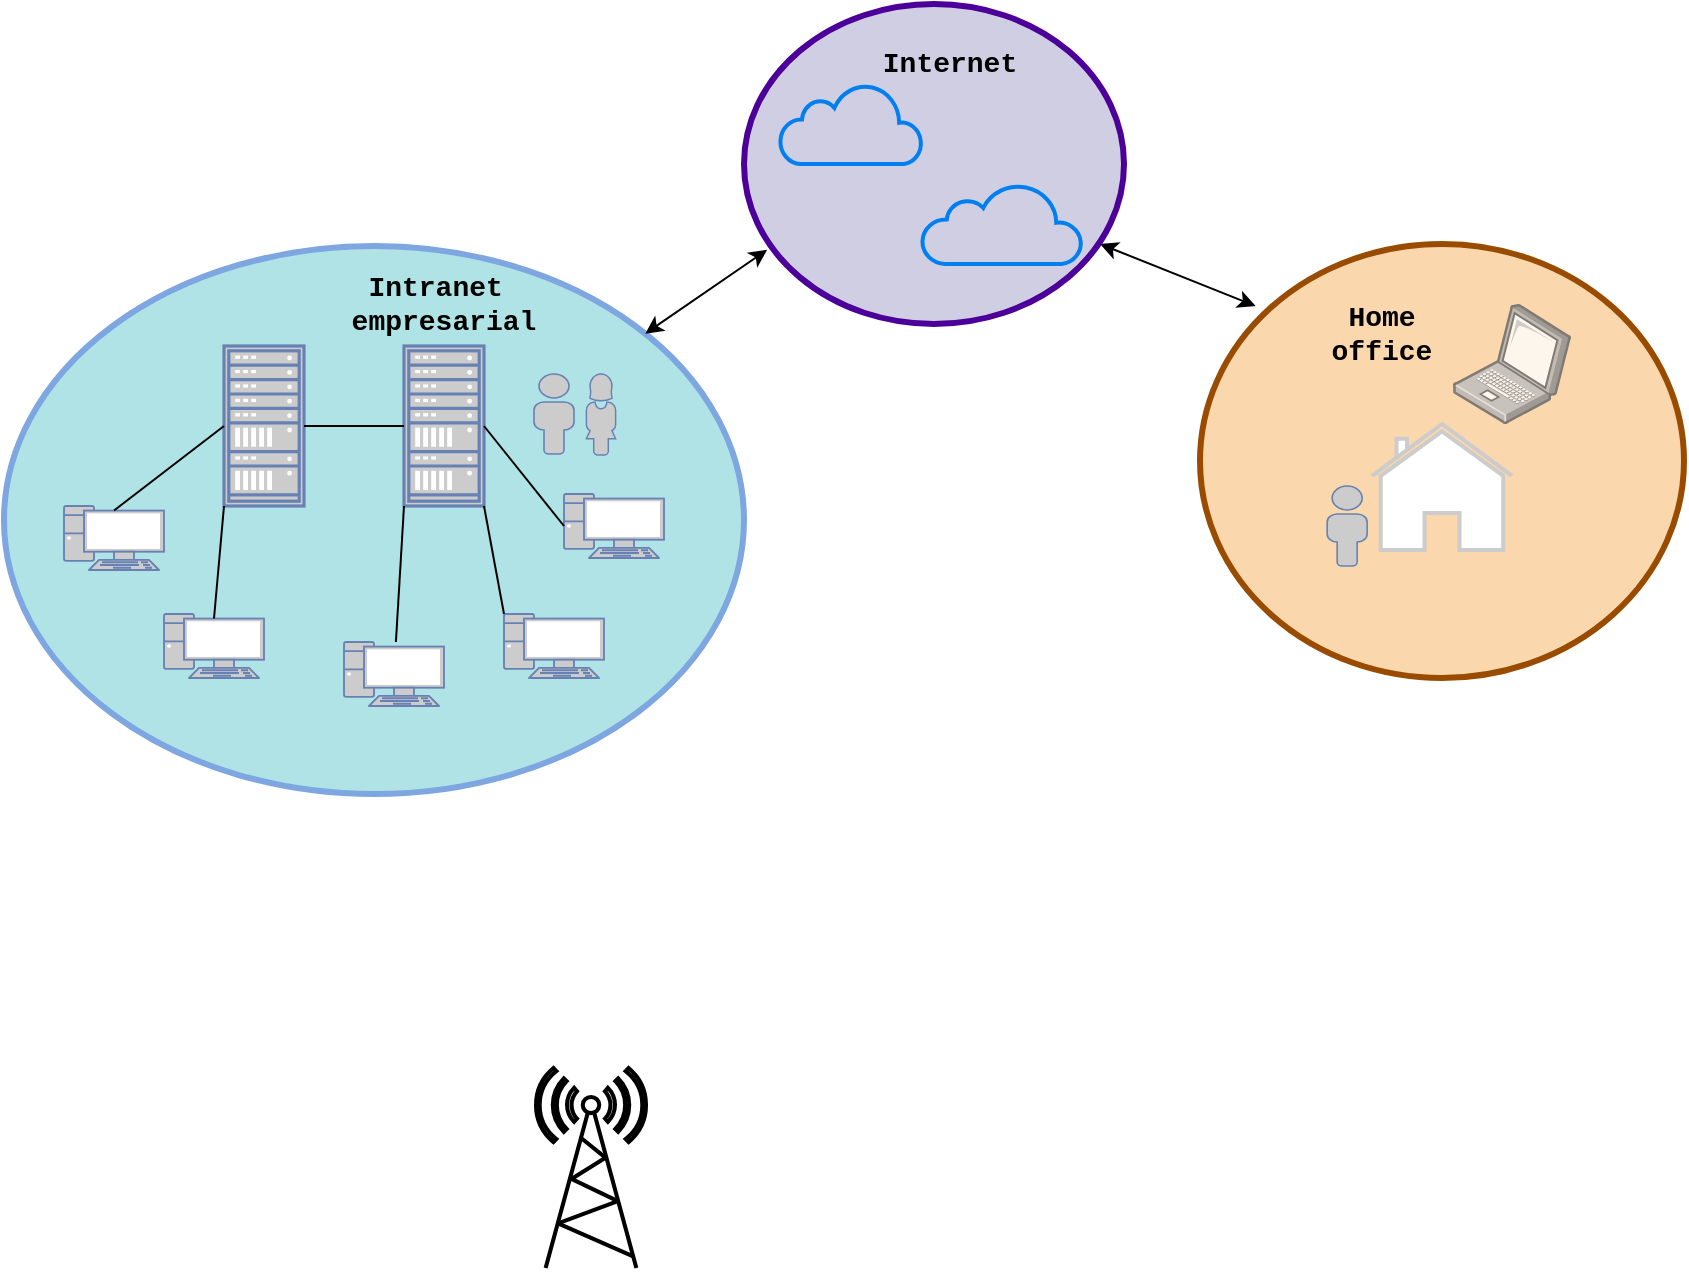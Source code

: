 <mxfile version="21.3.2" type="github">
  <diagram name="Page-1" id="80d4a630-b321-0f5e-ff81-c5a36ef4752d">
    <mxGraphModel dx="1053" dy="568" grid="1" gridSize="10" guides="1" tooltips="1" connect="1" arrows="1" fold="1" page="1" pageScale="1" pageWidth="1100" pageHeight="850" background="none" math="0" shadow="0">
      <root>
        <mxCell id="0" />
        <mxCell id="1" parent="0" />
        <mxCell id="v8N_cCO75sESYDzRJO4r-33" value="" style="ellipse;whiteSpace=wrap;html=1;fillColor=#d0cee2;strokeColor=#4C0099;strokeWidth=3;" vertex="1" parent="1">
          <mxGeometry x="430" y="50" width="190" height="160" as="geometry" />
        </mxCell>
        <mxCell id="v8N_cCO75sESYDzRJO4r-32" value="" style="html=1;verticalLabelPosition=bottom;align=center;labelBackgroundColor=#ffffff;verticalAlign=top;strokeWidth=2;strokeColor=#0080F0;shadow=0;dashed=0;shape=mxgraph.ios7.icons.cloud;fillColor=none;" vertex="1" parent="1">
          <mxGeometry x="448" y="90" width="71" height="40" as="geometry" />
        </mxCell>
        <mxCell id="v8N_cCO75sESYDzRJO4r-10" value="" style="ellipse;whiteSpace=wrap;html=1;fillColor=#fad7ac;strokeColor=#994C00;strokeWidth=3;" vertex="1" parent="1">
          <mxGeometry x="658" y="170" width="242" height="217" as="geometry" />
        </mxCell>
        <mxCell id="v8N_cCO75sESYDzRJO4r-9" value="" style="ellipse;whiteSpace=wrap;html=1;fillColor=#b0e3e6;strokeColor=#7EA6E0;fontStyle=1;strokeWidth=3;" vertex="1" parent="1">
          <mxGeometry x="60" y="171" width="370" height="274" as="geometry" />
        </mxCell>
        <mxCell id="5c82df7aa0dc6260-3" value="" style="fontColor=#0066CC;verticalAlign=top;verticalLabelPosition=bottom;labelPosition=center;align=center;html=1;fillColor=#FFFFFF;strokeColor=#000000;gradientColor=none;gradientDirection=north;strokeWidth=2;shape=mxgraph.networks.radio_tower;rounded=1;shadow=0;comic=0;labelBackgroundColor=none;" parent="1" vertex="1">
          <mxGeometry x="326" y="582" width="55" height="100" as="geometry" />
        </mxCell>
        <mxCell id="5c82df7aa0dc6260-74" value="" style="shape=image;html=1;verticalAlign=top;verticalLabelPosition=bottom;labelBackgroundColor=#ffffff;imageAspect=0;aspect=fixed;image=https://cdn0.iconfinder.com/data/icons/fatcow/32x32/tree.png;rounded=1;shadow=0;comic=0;strokeColor=#6881B3;strokeWidth=2;fillColor=#CCFFCC;fontColor=#0066CC;" parent="1" vertex="1">
          <mxGeometry x="811.58" y="295" width="32" height="32" as="geometry" />
        </mxCell>
        <mxCell id="v8N_cCO75sESYDzRJO4r-2" value="" style="html=1;verticalLabelPosition=bottom;align=center;labelBackgroundColor=#ffffff;verticalAlign=top;strokeWidth=2;strokeColor=#CCCCCC;shadow=0;dashed=0;shape=mxgraph.ios7.icons.home;fillColor=#FFFFFF;" vertex="1" parent="1">
          <mxGeometry x="744" y="260" width="70" height="63" as="geometry" />
        </mxCell>
        <mxCell id="v8N_cCO75sESYDzRJO4r-3" value="" style="shape=image;html=1;verticalAlign=top;verticalLabelPosition=bottom;labelBackgroundColor=#ffffff;imageAspect=0;aspect=fixed;image=https://cdn4.iconfinder.com/data/icons/for-your-interface-free-samples/128/Globe-128.png;imageBackground=none;imageBorder=none;" vertex="1" parent="1">
          <mxGeometry x="478" y="83" width="94" height="94" as="geometry" />
        </mxCell>
        <mxCell id="v8N_cCO75sESYDzRJO4r-4" value="" style="endArrow=classic;startArrow=classic;html=1;rounded=0;entryX=0.061;entryY=0.768;entryDx=0;entryDy=0;entryPerimeter=0;" edge="1" parent="1" source="v8N_cCO75sESYDzRJO4r-9" target="v8N_cCO75sESYDzRJO4r-33">
          <mxGeometry width="50" height="50" relative="1" as="geometry">
            <mxPoint x="450" y="315" as="sourcePoint" />
            <mxPoint x="413.14" y="193" as="targetPoint" />
          </mxGeometry>
        </mxCell>
        <mxCell id="v8N_cCO75sESYDzRJO4r-5" value="" style="endArrow=classic;startArrow=classic;html=1;rounded=0;entryX=0.937;entryY=0.75;entryDx=0;entryDy=0;exitX=0.115;exitY=0.143;exitDx=0;exitDy=0;exitPerimeter=0;entryPerimeter=0;" edge="1" parent="1" source="v8N_cCO75sESYDzRJO4r-10" target="v8N_cCO75sESYDzRJO4r-33">
          <mxGeometry width="50" height="50" relative="1" as="geometry">
            <mxPoint x="468" y="280" as="sourcePoint" />
            <mxPoint x="518" y="230" as="targetPoint" />
          </mxGeometry>
        </mxCell>
        <mxCell id="v8N_cCO75sESYDzRJO4r-12" value="" style="fontColor=#0066CC;verticalAlign=top;verticalLabelPosition=bottom;labelPosition=center;align=center;html=1;outlineConnect=0;fillColor=#CCCCCC;strokeColor=#6881B3;gradientColor=none;gradientDirection=north;strokeWidth=2;shape=mxgraph.networks.pc;" vertex="1" parent="1">
          <mxGeometry x="340" y="295" width="50" height="32" as="geometry" />
        </mxCell>
        <mxCell id="v8N_cCO75sESYDzRJO4r-13" value="" style="fontColor=#0066CC;verticalAlign=top;verticalLabelPosition=bottom;labelPosition=center;align=center;html=1;outlineConnect=0;fillColor=#CCCCCC;strokeColor=#6881B3;gradientColor=none;gradientDirection=north;strokeWidth=2;shape=mxgraph.networks.pc;" vertex="1" parent="1">
          <mxGeometry x="230" y="369" width="50" height="32" as="geometry" />
        </mxCell>
        <mxCell id="v8N_cCO75sESYDzRJO4r-14" value="" style="fontColor=#0066CC;verticalAlign=top;verticalLabelPosition=bottom;labelPosition=center;align=center;html=1;outlineConnect=0;fillColor=#CCCCCC;strokeColor=#6881B3;gradientColor=none;gradientDirection=north;strokeWidth=2;shape=mxgraph.networks.pc;" vertex="1" parent="1">
          <mxGeometry x="310" y="355" width="50" height="32" as="geometry" />
        </mxCell>
        <mxCell id="v8N_cCO75sESYDzRJO4r-15" value="" style="fontColor=#0066CC;verticalAlign=top;verticalLabelPosition=bottom;labelPosition=center;align=center;html=1;outlineConnect=0;fillColor=#CCCCCC;strokeColor=#6881B3;gradientColor=none;gradientDirection=north;strokeWidth=2;shape=mxgraph.networks.user_male;" vertex="1" parent="1">
          <mxGeometry x="325" y="235" width="20" height="40" as="geometry" />
        </mxCell>
        <mxCell id="v8N_cCO75sESYDzRJO4r-16" value="" style="fontColor=#0066CC;verticalAlign=top;verticalLabelPosition=bottom;labelPosition=center;align=center;html=1;outlineConnect=0;fillColor=#CCCCCC;strokeColor=#6881B3;gradientColor=none;gradientDirection=north;strokeWidth=2;shape=mxgraph.networks.user_female;" vertex="1" parent="1">
          <mxGeometry x="351" y="235" width="15" height="40.5" as="geometry" />
        </mxCell>
        <mxCell id="v8N_cCO75sESYDzRJO4r-17" value="" style="fontColor=#0066CC;verticalAlign=top;verticalLabelPosition=bottom;labelPosition=center;align=center;html=1;outlineConnect=0;fillColor=#CCCCCC;strokeColor=#6881B3;gradientColor=none;gradientDirection=north;strokeWidth=2;shape=mxgraph.networks.user_male;" vertex="1" parent="1">
          <mxGeometry x="721.58" y="291" width="20" height="40" as="geometry" />
        </mxCell>
        <mxCell id="v8N_cCO75sESYDzRJO4r-18" value="Intranet&amp;nbsp;&lt;br style=&quot;font-size: 14px;&quot;&gt;empresarial" style="text;html=1;strokeColor=none;fillColor=none;align=center;verticalAlign=middle;whiteSpace=wrap;rounded=0;fontColor=#000000;fontStyle=1;fontFamily=Courier New;fontSize=14;" vertex="1" parent="1">
          <mxGeometry x="250" y="185" width="60" height="30" as="geometry" />
        </mxCell>
        <mxCell id="v8N_cCO75sESYDzRJO4r-19" value="Home office" style="text;html=1;strokeColor=none;fillColor=none;align=center;verticalAlign=middle;whiteSpace=wrap;rounded=0;fontColor=#000000;fontFamily=Courier New;fontStyle=1;fontSize=14;" vertex="1" parent="1">
          <mxGeometry x="714.42" y="195" width="70" height="40" as="geometry" />
        </mxCell>
        <mxCell id="v8N_cCO75sESYDzRJO4r-20" value="" style="fontColor=#0066CC;verticalAlign=top;verticalLabelPosition=bottom;labelPosition=center;align=center;html=1;outlineConnect=0;fillColor=#CCCCCC;strokeColor=#6881B3;gradientColor=none;gradientDirection=north;strokeWidth=2;shape=mxgraph.networks.rack;" vertex="1" parent="1">
          <mxGeometry x="260" y="221" width="40" height="80" as="geometry" />
        </mxCell>
        <mxCell id="v8N_cCO75sESYDzRJO4r-21" value="" style="endArrow=none;html=1;rounded=0;exitX=0;exitY=0.5;exitDx=0;exitDy=0;exitPerimeter=0;entryX=1;entryY=0.5;entryDx=0;entryDy=0;entryPerimeter=0;strokeColor=#000000;" edge="1" parent="1" source="v8N_cCO75sESYDzRJO4r-12" target="v8N_cCO75sESYDzRJO4r-20">
          <mxGeometry width="50" height="50" relative="1" as="geometry">
            <mxPoint x="430" y="305" as="sourcePoint" />
            <mxPoint x="480" y="255" as="targetPoint" />
          </mxGeometry>
        </mxCell>
        <mxCell id="v8N_cCO75sESYDzRJO4r-22" value="" style="endArrow=none;html=1;rounded=0;exitX=1;exitY=1;exitDx=0;exitDy=0;exitPerimeter=0;entryX=0;entryY=0;entryDx=0;entryDy=0;entryPerimeter=0;strokeColor=#000000;" edge="1" parent="1" source="v8N_cCO75sESYDzRJO4r-20" target="v8N_cCO75sESYDzRJO4r-14">
          <mxGeometry width="50" height="50" relative="1" as="geometry">
            <mxPoint x="430" y="305" as="sourcePoint" />
            <mxPoint x="480" y="255" as="targetPoint" />
          </mxGeometry>
        </mxCell>
        <mxCell id="v8N_cCO75sESYDzRJO4r-23" value="" style="endArrow=none;html=1;rounded=0;exitX=0;exitY=1;exitDx=0;exitDy=0;exitPerimeter=0;strokeColor=#000000;" edge="1" parent="1" source="v8N_cCO75sESYDzRJO4r-20" target="v8N_cCO75sESYDzRJO4r-13">
          <mxGeometry width="50" height="50" relative="1" as="geometry">
            <mxPoint x="430" y="305" as="sourcePoint" />
            <mxPoint x="480" y="255" as="targetPoint" />
          </mxGeometry>
        </mxCell>
        <mxCell id="v8N_cCO75sESYDzRJO4r-24" value="" style="fontColor=#0066CC;verticalAlign=top;verticalLabelPosition=bottom;labelPosition=center;align=center;html=1;outlineConnect=0;fillColor=#CCCCCC;strokeColor=#6881B3;gradientColor=none;gradientDirection=north;strokeWidth=2;shape=mxgraph.networks.rack;" vertex="1" parent="1">
          <mxGeometry x="170" y="221" width="40" height="80" as="geometry" />
        </mxCell>
        <mxCell id="v8N_cCO75sESYDzRJO4r-25" value="" style="endArrow=none;html=1;rounded=0;exitX=0;exitY=0.5;exitDx=0;exitDy=0;exitPerimeter=0;entryX=1;entryY=0.5;entryDx=0;entryDy=0;entryPerimeter=0;strokeColor=#000000;" edge="1" parent="1" source="v8N_cCO75sESYDzRJO4r-20" target="v8N_cCO75sESYDzRJO4r-24">
          <mxGeometry width="50" height="50" relative="1" as="geometry">
            <mxPoint x="430" y="305" as="sourcePoint" />
            <mxPoint x="480" y="255" as="targetPoint" />
          </mxGeometry>
        </mxCell>
        <mxCell id="v8N_cCO75sESYDzRJO4r-26" value="" style="fontColor=#0066CC;verticalAlign=top;verticalLabelPosition=bottom;labelPosition=center;align=center;html=1;outlineConnect=0;fillColor=#CCCCCC;strokeColor=#6881B3;gradientColor=none;gradientDirection=north;strokeWidth=2;shape=mxgraph.networks.pc;" vertex="1" parent="1">
          <mxGeometry x="140" y="355" width="50" height="32" as="geometry" />
        </mxCell>
        <mxCell id="v8N_cCO75sESYDzRJO4r-27" value="" style="fontColor=#0066CC;verticalAlign=top;verticalLabelPosition=bottom;labelPosition=center;align=center;html=1;outlineConnect=0;fillColor=#CCCCCC;strokeColor=#6881B3;gradientColor=none;gradientDirection=north;strokeWidth=2;shape=mxgraph.networks.pc;" vertex="1" parent="1">
          <mxGeometry x="90" y="301" width="50" height="32" as="geometry" />
        </mxCell>
        <mxCell id="v8N_cCO75sESYDzRJO4r-29" value="" style="endArrow=none;html=1;rounded=0;exitX=0.5;exitY=0.07;exitDx=0;exitDy=0;exitPerimeter=0;entryX=0;entryY=0.5;entryDx=0;entryDy=0;entryPerimeter=0;strokeColor=#000000;" edge="1" parent="1" source="v8N_cCO75sESYDzRJO4r-27" target="v8N_cCO75sESYDzRJO4r-24">
          <mxGeometry width="50" height="50" relative="1" as="geometry">
            <mxPoint x="430" y="305" as="sourcePoint" />
            <mxPoint x="480" y="255" as="targetPoint" />
          </mxGeometry>
        </mxCell>
        <mxCell id="v8N_cCO75sESYDzRJO4r-30" value="" style="endArrow=none;html=1;rounded=0;exitX=0.5;exitY=0.07;exitDx=0;exitDy=0;exitPerimeter=0;entryX=0;entryY=1;entryDx=0;entryDy=0;entryPerimeter=0;strokeColor=#000000;" edge="1" parent="1" source="v8N_cCO75sESYDzRJO4r-26" target="v8N_cCO75sESYDzRJO4r-24">
          <mxGeometry width="50" height="50" relative="1" as="geometry">
            <mxPoint x="230" y="305" as="sourcePoint" />
            <mxPoint x="280" y="255" as="targetPoint" />
          </mxGeometry>
        </mxCell>
        <mxCell id="v8N_cCO75sESYDzRJO4r-31" value="" style="html=1;verticalLabelPosition=bottom;align=center;labelBackgroundColor=#ffffff;verticalAlign=top;strokeWidth=2;strokeColor=#0080F0;shadow=0;dashed=0;shape=mxgraph.ios7.icons.cloud;fillColor=none;" vertex="1" parent="1">
          <mxGeometry x="519" y="140" width="80" height="40" as="geometry" />
        </mxCell>
        <mxCell id="v8N_cCO75sESYDzRJO4r-34" value="Internet" style="text;html=1;strokeColor=none;fillColor=none;align=center;verticalAlign=middle;whiteSpace=wrap;rounded=0;fontColor=#000000;fontFamily=Courier New;fontStyle=1;fontSize=14;" vertex="1" parent="1">
          <mxGeometry x="498" y="60" width="70" height="40" as="geometry" />
        </mxCell>
        <mxCell id="v8N_cCO75sESYDzRJO4r-35" value="" style="image;points=[];aspect=fixed;html=1;align=center;shadow=0;dashed=0;image=img/lib/allied_telesis/computer_and_terminals/Laptop.svg;imageBackground=none;opacity=80;" vertex="1" parent="1">
          <mxGeometry x="784.42" y="200" width="59.16" height="60" as="geometry" />
        </mxCell>
      </root>
    </mxGraphModel>
  </diagram>
</mxfile>
